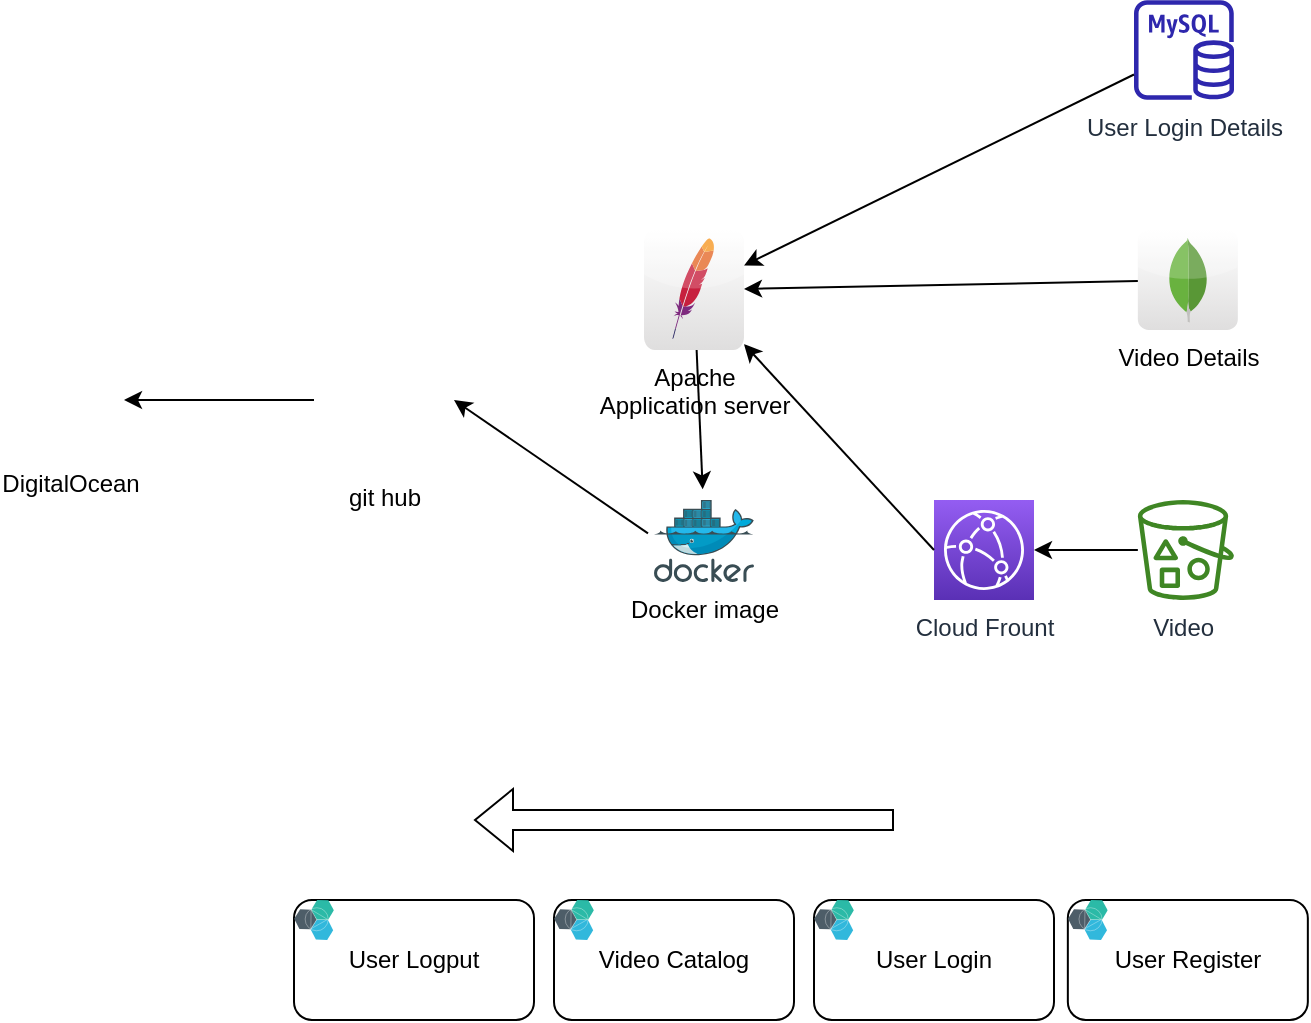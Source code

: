 <mxfile version="20.8.4" type="github">
  <diagram id="x23jb5G1XixdcUlhgKRt" name="Page-1">
    <mxGraphModel dx="1221" dy="668" grid="1" gridSize="10" guides="1" tooltips="1" connect="1" arrows="1" fold="1" page="1" pageScale="1" pageWidth="850" pageHeight="1100" math="0" shadow="0">
      <root>
        <mxCell id="0" />
        <mxCell id="1" parent="0" />
        <mxCell id="mV4v1Z0qtpCsgCYYpxog-8" value="" style="edgeStyle=orthogonalEdgeStyle;rounded=0;orthogonalLoop=1;jettySize=auto;html=1;" parent="1" source="mV4v1Z0qtpCsgCYYpxog-1" target="mV4v1Z0qtpCsgCYYpxog-2" edge="1">
          <mxGeometry relative="1" as="geometry" />
        </mxCell>
        <mxCell id="mV4v1Z0qtpCsgCYYpxog-1" value="Video&amp;nbsp;" style="sketch=0;outlineConnect=0;fontColor=#232F3E;gradientColor=none;fillColor=#3F8624;strokeColor=none;dashed=0;verticalLabelPosition=bottom;verticalAlign=top;align=center;html=1;fontSize=12;fontStyle=0;aspect=fixed;pointerEvents=1;shape=mxgraph.aws4.bucket_with_objects;" parent="1" vertex="1">
          <mxGeometry x="621.92" y="370" width="48.08" height="50" as="geometry" />
        </mxCell>
        <mxCell id="mV4v1Z0qtpCsgCYYpxog-2" value="Cloud Frount" style="sketch=0;points=[[0,0,0],[0.25,0,0],[0.5,0,0],[0.75,0,0],[1,0,0],[0,1,0],[0.25,1,0],[0.5,1,0],[0.75,1,0],[1,1,0],[0,0.25,0],[0,0.5,0],[0,0.75,0],[1,0.25,0],[1,0.5,0],[1,0.75,0]];outlineConnect=0;fontColor=#232F3E;gradientColor=#945DF2;gradientDirection=north;fillColor=#5A30B5;strokeColor=#ffffff;dashed=0;verticalLabelPosition=bottom;verticalAlign=top;align=center;html=1;fontSize=12;fontStyle=0;aspect=fixed;shape=mxgraph.aws4.resourceIcon;resIcon=mxgraph.aws4.cloudfront;" parent="1" vertex="1">
          <mxGeometry x="520" y="370" width="50" height="50" as="geometry" />
        </mxCell>
        <mxCell id="mV4v1Z0qtpCsgCYYpxog-3" value="User Login Details" style="sketch=0;outlineConnect=0;fontColor=#232F3E;gradientColor=none;fillColor=#2E27AD;strokeColor=none;dashed=0;verticalLabelPosition=bottom;verticalAlign=top;align=center;html=1;fontSize=12;fontStyle=0;aspect=fixed;pointerEvents=1;shape=mxgraph.aws4.rds_mysql_instance;" parent="1" vertex="1">
          <mxGeometry x="620" y="120" width="50" height="50" as="geometry" />
        </mxCell>
        <mxCell id="mV4v1Z0qtpCsgCYYpxog-4" value="Video Details" style="dashed=0;outlineConnect=0;html=1;align=center;labelPosition=center;verticalLabelPosition=bottom;verticalAlign=top;shape=mxgraph.webicons.mongodb;gradientColor=#DFDEDE" parent="1" vertex="1">
          <mxGeometry x="621.92" y="235" width="50" height="50" as="geometry" />
        </mxCell>
        <mxCell id="mV4v1Z0qtpCsgCYYpxog-5" value="Apache &lt;br&gt;Application server" style="dashed=0;outlineConnect=0;html=1;align=center;labelPosition=center;verticalLabelPosition=bottom;verticalAlign=top;shape=mxgraph.webicons.apache;gradientColor=#DFDEDE" parent="1" vertex="1">
          <mxGeometry x="375" y="235" width="50" height="60" as="geometry" />
        </mxCell>
        <mxCell id="mV4v1Z0qtpCsgCYYpxog-6" style="edgeStyle=orthogonalEdgeStyle;rounded=0;orthogonalLoop=1;jettySize=auto;html=1;exitX=0.5;exitY=1;exitDx=0;exitDy=0;exitPerimeter=0;" parent="1" source="mV4v1Z0qtpCsgCYYpxog-2" target="mV4v1Z0qtpCsgCYYpxog-2" edge="1">
          <mxGeometry relative="1" as="geometry" />
        </mxCell>
        <mxCell id="mV4v1Z0qtpCsgCYYpxog-10" value="" style="endArrow=classic;html=1;rounded=0;" parent="1" source="mV4v1Z0qtpCsgCYYpxog-4" target="mV4v1Z0qtpCsgCYYpxog-5" edge="1">
          <mxGeometry width="50" height="50" relative="1" as="geometry">
            <mxPoint x="400" y="370" as="sourcePoint" />
            <mxPoint x="450" y="320" as="targetPoint" />
          </mxGeometry>
        </mxCell>
        <mxCell id="mV4v1Z0qtpCsgCYYpxog-11" value="" style="endArrow=classic;html=1;rounded=0;" parent="1" source="mV4v1Z0qtpCsgCYYpxog-3" target="mV4v1Z0qtpCsgCYYpxog-5" edge="1">
          <mxGeometry width="50" height="50" relative="1" as="geometry">
            <mxPoint x="400" y="370" as="sourcePoint" />
            <mxPoint x="450" y="320" as="targetPoint" />
          </mxGeometry>
        </mxCell>
        <mxCell id="mV4v1Z0qtpCsgCYYpxog-12" value="" style="endArrow=classic;html=1;rounded=0;exitX=0;exitY=0.5;exitDx=0;exitDy=0;exitPerimeter=0;" parent="1" source="mV4v1Z0qtpCsgCYYpxog-2" target="mV4v1Z0qtpCsgCYYpxog-5" edge="1">
          <mxGeometry width="50" height="50" relative="1" as="geometry">
            <mxPoint x="400" y="370" as="sourcePoint" />
            <mxPoint x="450" y="320" as="targetPoint" />
          </mxGeometry>
        </mxCell>
        <mxCell id="mV4v1Z0qtpCsgCYYpxog-14" value="" style="shape=image;html=1;verticalAlign=top;verticalLabelPosition=bottom;labelBackgroundColor=#ffffff;imageAspect=0;aspect=fixed;image=https://cdn1.iconfinder.com/data/icons/hawcons/32/699096-icon-21-file-php-128.png" parent="1" vertex="1">
          <mxGeometry x="350" y="235" width="40" height="40" as="geometry" />
        </mxCell>
        <mxCell id="mV4v1Z0qtpCsgCYYpxog-15" value="Docker image" style="sketch=0;aspect=fixed;html=1;points=[];align=center;image;fontSize=12;image=img/lib/mscae/Docker.svg;" parent="1" vertex="1">
          <mxGeometry x="380" y="370" width="50" height="41" as="geometry" />
        </mxCell>
        <mxCell id="mV4v1Z0qtpCsgCYYpxog-21" value="" style="edgeStyle=orthogonalEdgeStyle;rounded=0;orthogonalLoop=1;jettySize=auto;html=1;" parent="1" source="mV4v1Z0qtpCsgCYYpxog-17" target="mV4v1Z0qtpCsgCYYpxog-20" edge="1">
          <mxGeometry relative="1" as="geometry" />
        </mxCell>
        <mxCell id="mV4v1Z0qtpCsgCYYpxog-17" value="git hub" style="shape=image;html=1;verticalAlign=top;verticalLabelPosition=bottom;labelBackgroundColor=#ffffff;imageAspect=0;aspect=fixed;image=https://cdn1.iconfinder.com/data/icons/picons-social/57/github-128.png" parent="1" vertex="1">
          <mxGeometry x="210" y="285" width="70" height="70" as="geometry" />
        </mxCell>
        <mxCell id="mV4v1Z0qtpCsgCYYpxog-18" value="" style="endArrow=classic;html=1;rounded=0;entryX=1;entryY=0.5;entryDx=0;entryDy=0;exitX=-0.06;exitY=0.407;exitDx=0;exitDy=0;exitPerimeter=0;" parent="1" source="mV4v1Z0qtpCsgCYYpxog-15" target="mV4v1Z0qtpCsgCYYpxog-17" edge="1">
          <mxGeometry width="50" height="50" relative="1" as="geometry">
            <mxPoint x="400" y="370" as="sourcePoint" />
            <mxPoint x="450" y="320" as="targetPoint" />
          </mxGeometry>
        </mxCell>
        <mxCell id="mV4v1Z0qtpCsgCYYpxog-19" value="" style="endArrow=classic;html=1;rounded=0;entryX=0.487;entryY=-0.13;entryDx=0;entryDy=0;entryPerimeter=0;" parent="1" source="mV4v1Z0qtpCsgCYYpxog-5" target="mV4v1Z0qtpCsgCYYpxog-15" edge="1">
          <mxGeometry width="50" height="50" relative="1" as="geometry">
            <mxPoint x="400" y="370" as="sourcePoint" />
            <mxPoint x="450" y="320" as="targetPoint" />
          </mxGeometry>
        </mxCell>
        <mxCell id="mV4v1Z0qtpCsgCYYpxog-20" value="DigitalOcean" style="shape=image;html=1;verticalAlign=top;verticalLabelPosition=bottom;labelBackgroundColor=#ffffff;imageAspect=0;aspect=fixed;image=https://cdn2.iconfinder.com/data/icons/css-vol-1/24/digitalocean-128.png" parent="1" vertex="1">
          <mxGeometry x="60" y="292.5" width="55" height="55" as="geometry" />
        </mxCell>
        <mxCell id="dyZNxxUk960gbLI7X8KU-1" value="" style="shape=flexArrow;endArrow=classic;html=1;rounded=0;" edge="1" parent="1">
          <mxGeometry width="50" height="50" relative="1" as="geometry">
            <mxPoint x="500" y="530" as="sourcePoint" />
            <mxPoint x="290" y="530" as="targetPoint" />
          </mxGeometry>
        </mxCell>
        <mxCell id="dyZNxxUk960gbLI7X8KU-2" value="User Register" style="rounded=1;whiteSpace=wrap;html=1;" vertex="1" parent="1">
          <mxGeometry x="586.92" y="570" width="120" height="60" as="geometry" />
        </mxCell>
        <mxCell id="dyZNxxUk960gbLI7X8KU-3" value="User Login" style="rounded=1;whiteSpace=wrap;html=1;" vertex="1" parent="1">
          <mxGeometry x="460" y="570" width="120" height="60" as="geometry" />
        </mxCell>
        <mxCell id="dyZNxxUk960gbLI7X8KU-4" value="User Logput" style="rounded=1;whiteSpace=wrap;html=1;" vertex="1" parent="1">
          <mxGeometry x="200" y="570" width="120" height="60" as="geometry" />
        </mxCell>
        <mxCell id="dyZNxxUk960gbLI7X8KU-5" value="Video Catalog" style="rounded=1;whiteSpace=wrap;html=1;" vertex="1" parent="1">
          <mxGeometry x="330" y="570" width="120" height="60" as="geometry" />
        </mxCell>
        <mxCell id="dyZNxxUk960gbLI7X8KU-6" value="" style="aspect=fixed;perimeter=ellipsePerimeter;html=1;align=center;shadow=0;dashed=0;fontColor=#4277BB;labelBackgroundColor=#ffffff;fontSize=12;spacingTop=3;image;image=img/lib/ibm/miscellaneous/microservices_application.svg;" vertex="1" parent="1">
          <mxGeometry x="200" y="570" width="20" height="20" as="geometry" />
        </mxCell>
        <mxCell id="dyZNxxUk960gbLI7X8KU-7" value="" style="aspect=fixed;perimeter=ellipsePerimeter;html=1;align=center;shadow=0;dashed=0;fontColor=#4277BB;labelBackgroundColor=#ffffff;fontSize=12;spacingTop=3;image;image=img/lib/ibm/miscellaneous/microservices_application.svg;" vertex="1" parent="1">
          <mxGeometry x="330" y="570" width="20" height="20" as="geometry" />
        </mxCell>
        <mxCell id="dyZNxxUk960gbLI7X8KU-8" value="" style="aspect=fixed;perimeter=ellipsePerimeter;html=1;align=center;shadow=0;dashed=0;fontColor=#4277BB;labelBackgroundColor=#ffffff;fontSize=12;spacingTop=3;image;image=img/lib/ibm/miscellaneous/microservices_application.svg;" vertex="1" parent="1">
          <mxGeometry x="460" y="570" width="20" height="20" as="geometry" />
        </mxCell>
        <mxCell id="dyZNxxUk960gbLI7X8KU-9" value="" style="aspect=fixed;perimeter=ellipsePerimeter;html=1;align=center;shadow=0;dashed=0;fontColor=#4277BB;labelBackgroundColor=#ffffff;fontSize=12;spacingTop=3;image;image=img/lib/ibm/miscellaneous/microservices_application.svg;" vertex="1" parent="1">
          <mxGeometry x="586.92" y="570" width="20" height="20" as="geometry" />
        </mxCell>
      </root>
    </mxGraphModel>
  </diagram>
</mxfile>
